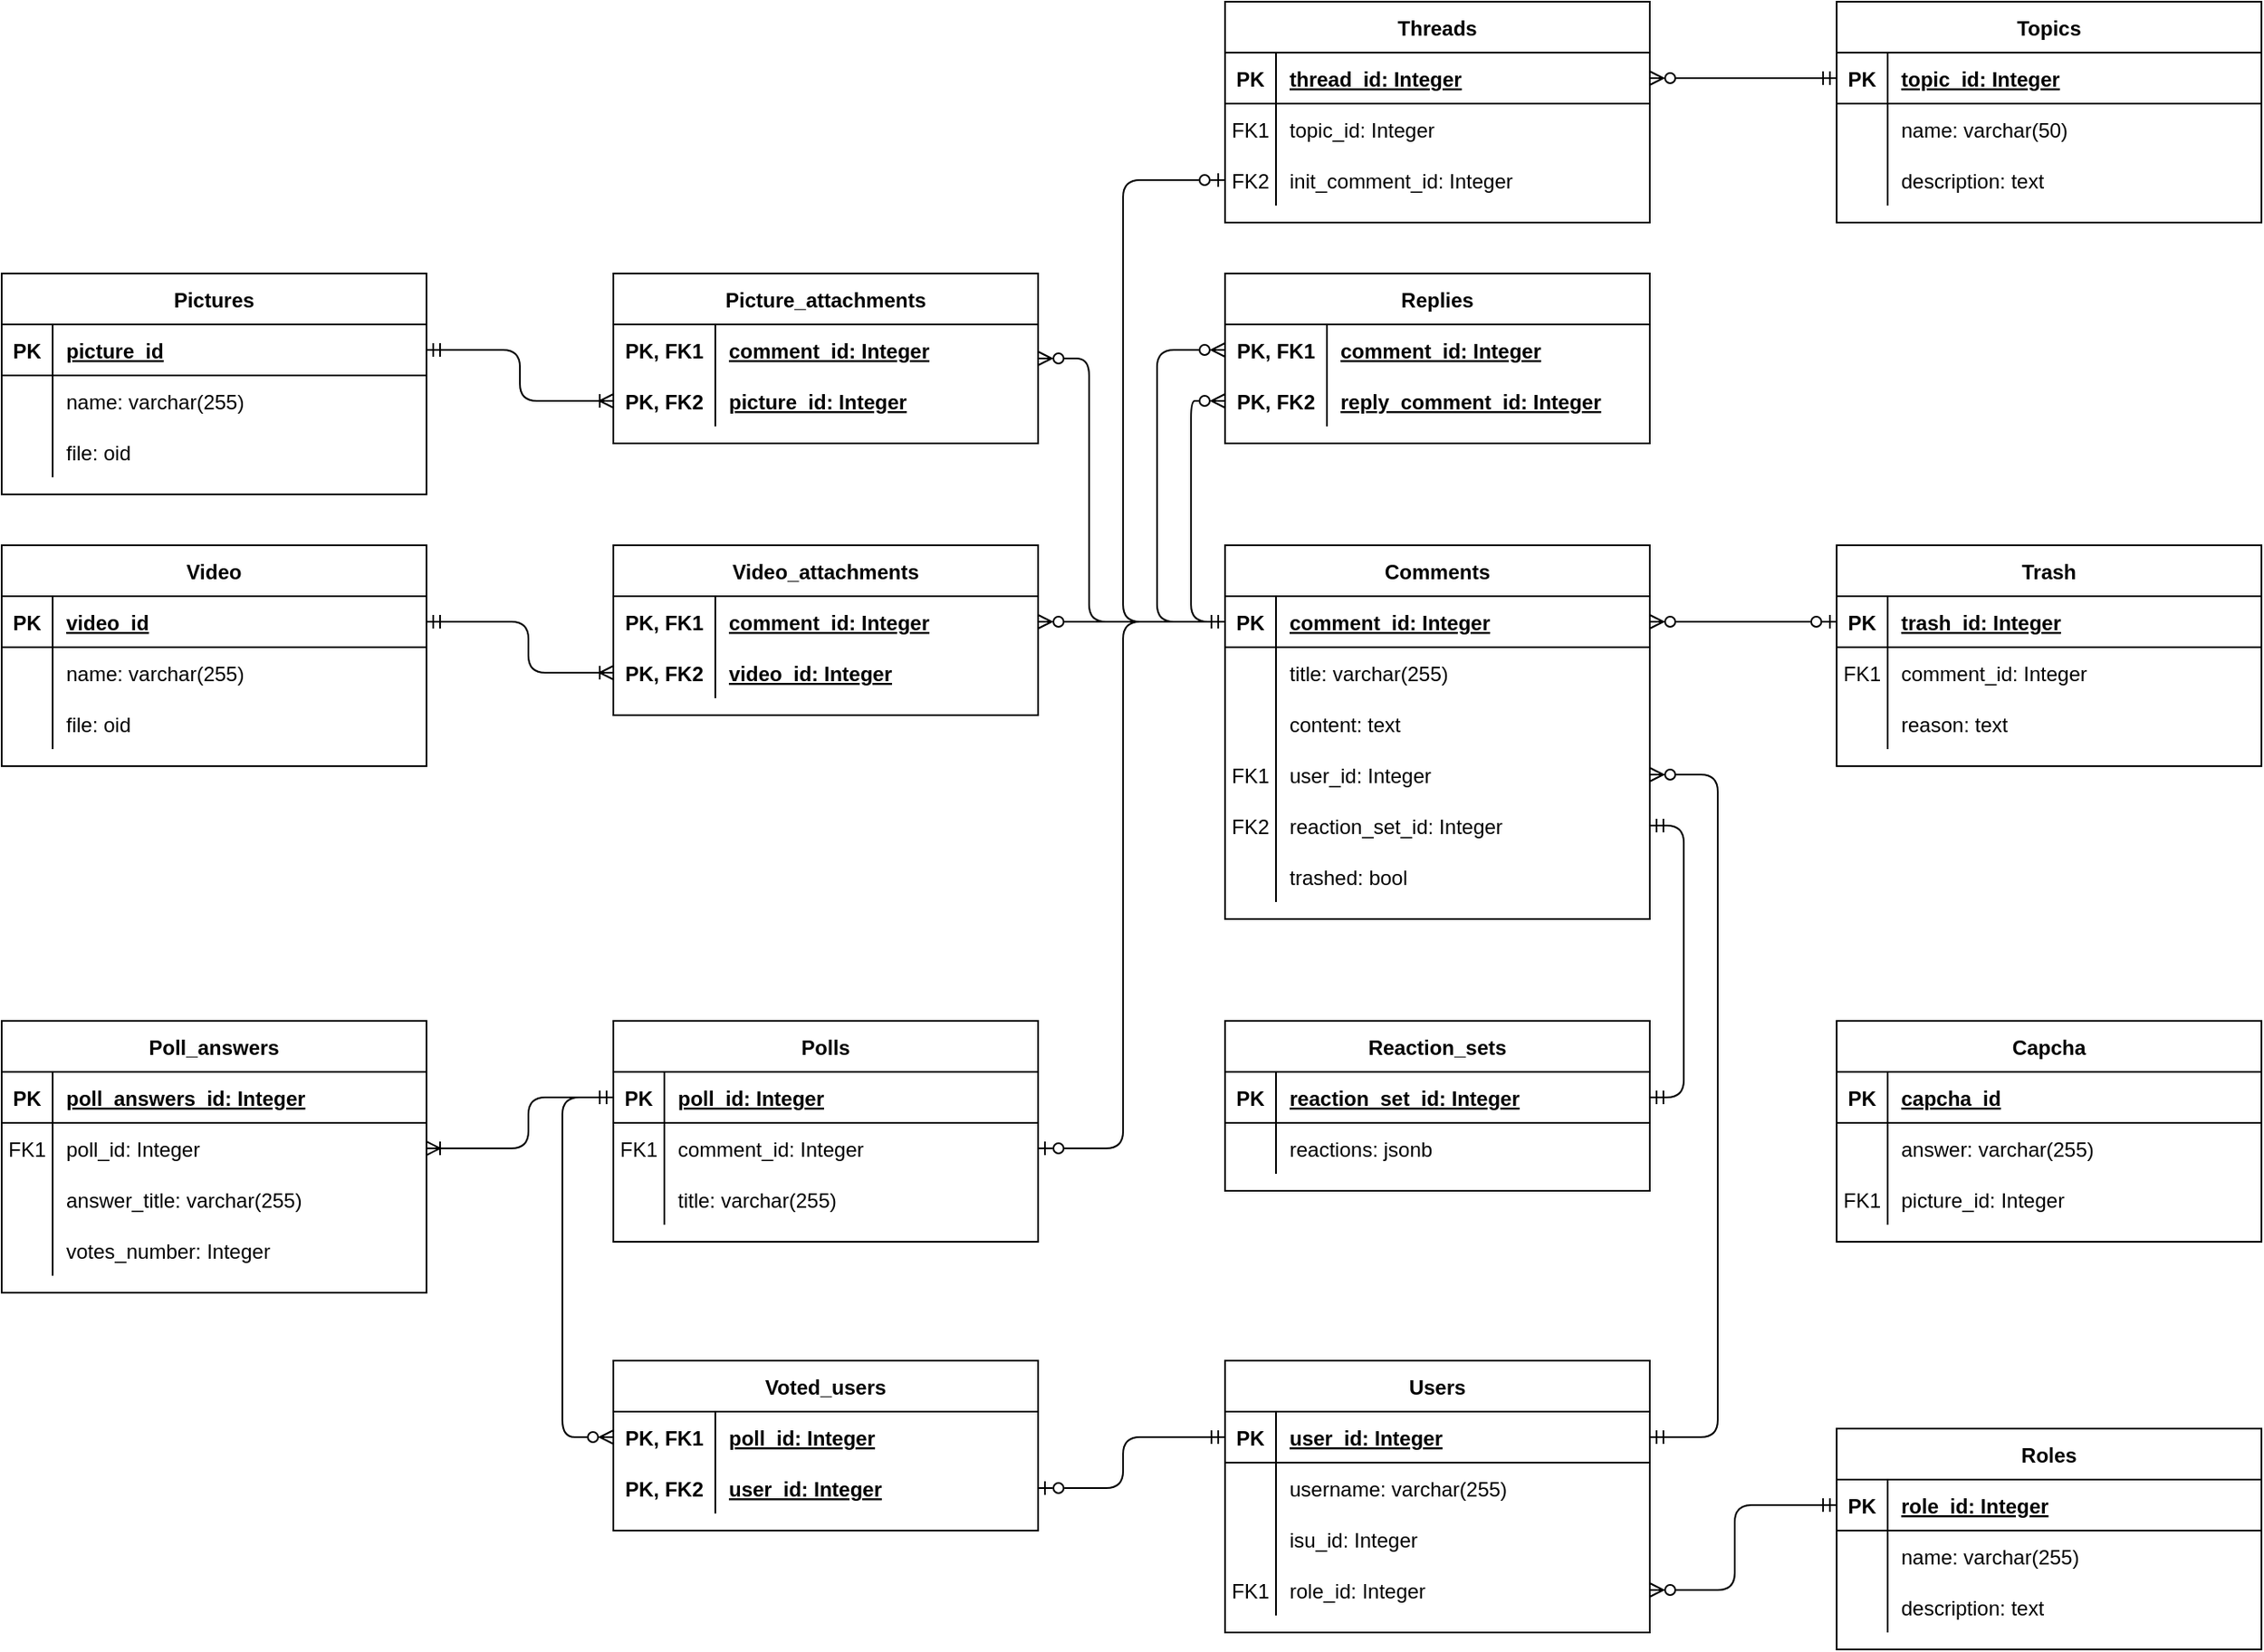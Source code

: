 <mxfile version="22.1.2" type="device">
  <diagram id="R2lEEEUBdFMjLlhIrx00" name="Page-1">
    <mxGraphModel dx="2083" dy="-371" grid="1" gridSize="10" guides="1" tooltips="1" connect="1" arrows="1" fold="1" page="1" pageScale="1" pageWidth="850" pageHeight="1100" math="0" shadow="0" extFonts="Permanent Marker^https://fonts.googleapis.com/css?family=Permanent+Marker">
      <root>
        <mxCell id="0" />
        <mxCell id="1" parent="0" />
        <mxCell id="C-vyLk0tnHw3VtMMgP7b-2" value="Topics" style="shape=table;startSize=30;container=1;collapsible=1;childLayout=tableLayout;fixedRows=1;rowLines=0;fontStyle=1;align=center;resizeLast=1;" parent="1" vertex="1">
          <mxGeometry x="520" y="1160" width="250" height="130" as="geometry" />
        </mxCell>
        <mxCell id="C-vyLk0tnHw3VtMMgP7b-3" value="" style="shape=partialRectangle;collapsible=0;dropTarget=0;pointerEvents=0;fillColor=none;points=[[0,0.5],[1,0.5]];portConstraint=eastwest;top=0;left=0;right=0;bottom=1;" parent="C-vyLk0tnHw3VtMMgP7b-2" vertex="1">
          <mxGeometry y="30" width="250" height="30" as="geometry" />
        </mxCell>
        <mxCell id="C-vyLk0tnHw3VtMMgP7b-4" value="PK" style="shape=partialRectangle;overflow=hidden;connectable=0;fillColor=none;top=0;left=0;bottom=0;right=0;fontStyle=1;" parent="C-vyLk0tnHw3VtMMgP7b-3" vertex="1">
          <mxGeometry width="30" height="30" as="geometry">
            <mxRectangle width="30" height="30" as="alternateBounds" />
          </mxGeometry>
        </mxCell>
        <mxCell id="C-vyLk0tnHw3VtMMgP7b-5" value="topic_id: Integer" style="shape=partialRectangle;overflow=hidden;connectable=0;fillColor=none;top=0;left=0;bottom=0;right=0;align=left;spacingLeft=6;fontStyle=5;" parent="C-vyLk0tnHw3VtMMgP7b-3" vertex="1">
          <mxGeometry x="30" width="220" height="30" as="geometry">
            <mxRectangle width="220" height="30" as="alternateBounds" />
          </mxGeometry>
        </mxCell>
        <mxCell id="C-vyLk0tnHw3VtMMgP7b-6" value="" style="shape=partialRectangle;collapsible=0;dropTarget=0;pointerEvents=0;fillColor=none;points=[[0,0.5],[1,0.5]];portConstraint=eastwest;top=0;left=0;right=0;bottom=0;" parent="C-vyLk0tnHw3VtMMgP7b-2" vertex="1">
          <mxGeometry y="60" width="250" height="30" as="geometry" />
        </mxCell>
        <mxCell id="C-vyLk0tnHw3VtMMgP7b-7" value="" style="shape=partialRectangle;overflow=hidden;connectable=0;fillColor=none;top=0;left=0;bottom=0;right=0;" parent="C-vyLk0tnHw3VtMMgP7b-6" vertex="1">
          <mxGeometry width="30" height="30" as="geometry">
            <mxRectangle width="30" height="30" as="alternateBounds" />
          </mxGeometry>
        </mxCell>
        <mxCell id="C-vyLk0tnHw3VtMMgP7b-8" value="name: varchar(50)" style="shape=partialRectangle;overflow=hidden;connectable=0;fillColor=none;top=0;left=0;bottom=0;right=0;align=left;spacingLeft=6;" parent="C-vyLk0tnHw3VtMMgP7b-6" vertex="1">
          <mxGeometry x="30" width="220" height="30" as="geometry">
            <mxRectangle width="220" height="30" as="alternateBounds" />
          </mxGeometry>
        </mxCell>
        <mxCell id="C-vyLk0tnHw3VtMMgP7b-9" value="" style="shape=partialRectangle;collapsible=0;dropTarget=0;pointerEvents=0;fillColor=none;points=[[0,0.5],[1,0.5]];portConstraint=eastwest;top=0;left=0;right=0;bottom=0;" parent="C-vyLk0tnHw3VtMMgP7b-2" vertex="1">
          <mxGeometry y="90" width="250" height="30" as="geometry" />
        </mxCell>
        <mxCell id="C-vyLk0tnHw3VtMMgP7b-10" value="" style="shape=partialRectangle;overflow=hidden;connectable=0;fillColor=none;top=0;left=0;bottom=0;right=0;" parent="C-vyLk0tnHw3VtMMgP7b-9" vertex="1">
          <mxGeometry width="30" height="30" as="geometry">
            <mxRectangle width="30" height="30" as="alternateBounds" />
          </mxGeometry>
        </mxCell>
        <mxCell id="C-vyLk0tnHw3VtMMgP7b-11" value="description: text" style="shape=partialRectangle;overflow=hidden;connectable=0;fillColor=none;top=0;left=0;bottom=0;right=0;align=left;spacingLeft=6;" parent="C-vyLk0tnHw3VtMMgP7b-9" vertex="1">
          <mxGeometry x="30" width="220" height="30" as="geometry">
            <mxRectangle width="220" height="30" as="alternateBounds" />
          </mxGeometry>
        </mxCell>
        <mxCell id="C-vyLk0tnHw3VtMMgP7b-13" value="Threads" style="shape=table;startSize=30;container=1;collapsible=1;childLayout=tableLayout;fixedRows=1;rowLines=0;fontStyle=1;align=center;resizeLast=1;" parent="1" vertex="1">
          <mxGeometry x="160" y="1160" width="250" height="130" as="geometry" />
        </mxCell>
        <mxCell id="C-vyLk0tnHw3VtMMgP7b-14" value="" style="shape=partialRectangle;collapsible=0;dropTarget=0;pointerEvents=0;fillColor=none;points=[[0,0.5],[1,0.5]];portConstraint=eastwest;top=0;left=0;right=0;bottom=1;" parent="C-vyLk0tnHw3VtMMgP7b-13" vertex="1">
          <mxGeometry y="30" width="250" height="30" as="geometry" />
        </mxCell>
        <mxCell id="C-vyLk0tnHw3VtMMgP7b-15" value="PK" style="shape=partialRectangle;overflow=hidden;connectable=0;fillColor=none;top=0;left=0;bottom=0;right=0;fontStyle=1;" parent="C-vyLk0tnHw3VtMMgP7b-14" vertex="1">
          <mxGeometry width="30" height="30" as="geometry">
            <mxRectangle width="30" height="30" as="alternateBounds" />
          </mxGeometry>
        </mxCell>
        <mxCell id="C-vyLk0tnHw3VtMMgP7b-16" value="thread_id: Integer" style="shape=partialRectangle;overflow=hidden;connectable=0;fillColor=none;top=0;left=0;bottom=0;right=0;align=left;spacingLeft=6;fontStyle=5;" parent="C-vyLk0tnHw3VtMMgP7b-14" vertex="1">
          <mxGeometry x="30" width="220" height="30" as="geometry">
            <mxRectangle width="220" height="30" as="alternateBounds" />
          </mxGeometry>
        </mxCell>
        <mxCell id="C-vyLk0tnHw3VtMMgP7b-20" value="" style="shape=partialRectangle;collapsible=0;dropTarget=0;pointerEvents=0;fillColor=none;points=[[0,0.5],[1,0.5]];portConstraint=eastwest;top=0;left=0;right=0;bottom=0;" parent="C-vyLk0tnHw3VtMMgP7b-13" vertex="1">
          <mxGeometry y="60" width="250" height="30" as="geometry" />
        </mxCell>
        <mxCell id="C-vyLk0tnHw3VtMMgP7b-21" value="FK1" style="shape=partialRectangle;overflow=hidden;connectable=0;fillColor=none;top=0;left=0;bottom=0;right=0;" parent="C-vyLk0tnHw3VtMMgP7b-20" vertex="1">
          <mxGeometry width="30" height="30" as="geometry">
            <mxRectangle width="30" height="30" as="alternateBounds" />
          </mxGeometry>
        </mxCell>
        <mxCell id="C-vyLk0tnHw3VtMMgP7b-22" value="topic_id: Integer" style="shape=partialRectangle;overflow=hidden;connectable=0;fillColor=none;top=0;left=0;bottom=0;right=0;align=left;spacingLeft=6;" parent="C-vyLk0tnHw3VtMMgP7b-20" vertex="1">
          <mxGeometry x="30" width="220" height="30" as="geometry">
            <mxRectangle width="220" height="30" as="alternateBounds" />
          </mxGeometry>
        </mxCell>
        <mxCell id="IDgCZaMB6P-S2yP98s0c-34" style="shape=partialRectangle;collapsible=0;dropTarget=0;pointerEvents=0;fillColor=none;points=[[0,0.5],[1,0.5]];portConstraint=eastwest;top=0;left=0;right=0;bottom=0;" parent="C-vyLk0tnHw3VtMMgP7b-13" vertex="1">
          <mxGeometry y="90" width="250" height="30" as="geometry" />
        </mxCell>
        <mxCell id="IDgCZaMB6P-S2yP98s0c-35" value="FK2" style="shape=partialRectangle;overflow=hidden;connectable=0;fillColor=none;top=0;left=0;bottom=0;right=0;" parent="IDgCZaMB6P-S2yP98s0c-34" vertex="1">
          <mxGeometry width="30" height="30" as="geometry">
            <mxRectangle width="30" height="30" as="alternateBounds" />
          </mxGeometry>
        </mxCell>
        <mxCell id="IDgCZaMB6P-S2yP98s0c-36" value="init_comment_id: Integer" style="shape=partialRectangle;overflow=hidden;connectable=0;fillColor=none;top=0;left=0;bottom=0;right=0;align=left;spacingLeft=6;" parent="IDgCZaMB6P-S2yP98s0c-34" vertex="1">
          <mxGeometry x="30" width="220" height="30" as="geometry">
            <mxRectangle width="220" height="30" as="alternateBounds" />
          </mxGeometry>
        </mxCell>
        <mxCell id="IDgCZaMB6P-S2yP98s0c-1" value="Trash" style="shape=table;startSize=30;container=1;collapsible=1;childLayout=tableLayout;fixedRows=1;rowLines=0;fontStyle=1;align=center;resizeLast=1;" parent="1" vertex="1">
          <mxGeometry x="520" y="1480" width="250" height="130" as="geometry" />
        </mxCell>
        <mxCell id="IDgCZaMB6P-S2yP98s0c-2" value="" style="shape=partialRectangle;collapsible=0;dropTarget=0;pointerEvents=0;fillColor=none;points=[[0,0.5],[1,0.5]];portConstraint=eastwest;top=0;left=0;right=0;bottom=1;" parent="IDgCZaMB6P-S2yP98s0c-1" vertex="1">
          <mxGeometry y="30" width="250" height="30" as="geometry" />
        </mxCell>
        <mxCell id="IDgCZaMB6P-S2yP98s0c-3" value="PK" style="shape=partialRectangle;overflow=hidden;connectable=0;fillColor=none;top=0;left=0;bottom=0;right=0;fontStyle=1;" parent="IDgCZaMB6P-S2yP98s0c-2" vertex="1">
          <mxGeometry width="30" height="30" as="geometry">
            <mxRectangle width="30" height="30" as="alternateBounds" />
          </mxGeometry>
        </mxCell>
        <mxCell id="IDgCZaMB6P-S2yP98s0c-4" value="trash_id: Integer" style="shape=partialRectangle;overflow=hidden;connectable=0;fillColor=none;top=0;left=0;bottom=0;right=0;align=left;spacingLeft=6;fontStyle=5;" parent="IDgCZaMB6P-S2yP98s0c-2" vertex="1">
          <mxGeometry x="30" width="220" height="30" as="geometry">
            <mxRectangle width="220" height="30" as="alternateBounds" />
          </mxGeometry>
        </mxCell>
        <mxCell id="IDgCZaMB6P-S2yP98s0c-5" value="" style="shape=partialRectangle;collapsible=0;dropTarget=0;pointerEvents=0;fillColor=none;points=[[0,0.5],[1,0.5]];portConstraint=eastwest;top=0;left=0;right=0;bottom=0;" parent="IDgCZaMB6P-S2yP98s0c-1" vertex="1">
          <mxGeometry y="60" width="250" height="30" as="geometry" />
        </mxCell>
        <mxCell id="IDgCZaMB6P-S2yP98s0c-6" value="FK1" style="shape=partialRectangle;overflow=hidden;connectable=0;fillColor=none;top=0;left=0;bottom=0;right=0;" parent="IDgCZaMB6P-S2yP98s0c-5" vertex="1">
          <mxGeometry width="30" height="30" as="geometry">
            <mxRectangle width="30" height="30" as="alternateBounds" />
          </mxGeometry>
        </mxCell>
        <mxCell id="IDgCZaMB6P-S2yP98s0c-7" value="comment_id: Integer" style="shape=partialRectangle;overflow=hidden;connectable=0;fillColor=none;top=0;left=0;bottom=0;right=0;align=left;spacingLeft=6;" parent="IDgCZaMB6P-S2yP98s0c-5" vertex="1">
          <mxGeometry x="30" width="220" height="30" as="geometry">
            <mxRectangle width="220" height="30" as="alternateBounds" />
          </mxGeometry>
        </mxCell>
        <mxCell id="IDgCZaMB6P-S2yP98s0c-8" value="" style="shape=partialRectangle;collapsible=0;dropTarget=0;pointerEvents=0;fillColor=none;points=[[0,0.5],[1,0.5]];portConstraint=eastwest;top=0;left=0;right=0;bottom=0;" parent="IDgCZaMB6P-S2yP98s0c-1" vertex="1">
          <mxGeometry y="90" width="250" height="30" as="geometry" />
        </mxCell>
        <mxCell id="IDgCZaMB6P-S2yP98s0c-9" value="" style="shape=partialRectangle;overflow=hidden;connectable=0;fillColor=none;top=0;left=0;bottom=0;right=0;" parent="IDgCZaMB6P-S2yP98s0c-8" vertex="1">
          <mxGeometry width="30" height="30" as="geometry">
            <mxRectangle width="30" height="30" as="alternateBounds" />
          </mxGeometry>
        </mxCell>
        <mxCell id="IDgCZaMB6P-S2yP98s0c-10" value="reason: text" style="shape=partialRectangle;overflow=hidden;connectable=0;fillColor=none;top=0;left=0;bottom=0;right=0;align=left;spacingLeft=6;" parent="IDgCZaMB6P-S2yP98s0c-8" vertex="1">
          <mxGeometry x="30" width="220" height="30" as="geometry">
            <mxRectangle width="220" height="30" as="alternateBounds" />
          </mxGeometry>
        </mxCell>
        <mxCell id="IDgCZaMB6P-S2yP98s0c-11" value="Polls" style="shape=table;startSize=30;container=1;collapsible=1;childLayout=tableLayout;fixedRows=1;rowLines=0;fontStyle=1;align=center;resizeLast=1;" parent="1" vertex="1">
          <mxGeometry x="-200" y="1760" width="250" height="130" as="geometry" />
        </mxCell>
        <mxCell id="IDgCZaMB6P-S2yP98s0c-12" value="" style="shape=partialRectangle;collapsible=0;dropTarget=0;pointerEvents=0;fillColor=none;points=[[0,0.5],[1,0.5]];portConstraint=eastwest;top=0;left=0;right=0;bottom=1;" parent="IDgCZaMB6P-S2yP98s0c-11" vertex="1">
          <mxGeometry y="30" width="250" height="30" as="geometry" />
        </mxCell>
        <mxCell id="IDgCZaMB6P-S2yP98s0c-13" value="PK" style="shape=partialRectangle;overflow=hidden;connectable=0;fillColor=none;top=0;left=0;bottom=0;right=0;fontStyle=1;" parent="IDgCZaMB6P-S2yP98s0c-12" vertex="1">
          <mxGeometry width="30" height="30" as="geometry">
            <mxRectangle width="30" height="30" as="alternateBounds" />
          </mxGeometry>
        </mxCell>
        <mxCell id="IDgCZaMB6P-S2yP98s0c-14" value="poll_id: Integer" style="shape=partialRectangle;overflow=hidden;connectable=0;fillColor=none;top=0;left=0;bottom=0;right=0;align=left;spacingLeft=6;fontStyle=5;" parent="IDgCZaMB6P-S2yP98s0c-12" vertex="1">
          <mxGeometry x="30" width="220" height="30" as="geometry">
            <mxRectangle width="220" height="30" as="alternateBounds" />
          </mxGeometry>
        </mxCell>
        <mxCell id="fZhrwR2yOP88aYazCVow-85" style="shape=partialRectangle;collapsible=0;dropTarget=0;pointerEvents=0;fillColor=none;points=[[0,0.5],[1,0.5]];portConstraint=eastwest;top=0;left=0;right=0;bottom=0;" vertex="1" parent="IDgCZaMB6P-S2yP98s0c-11">
          <mxGeometry y="60" width="250" height="30" as="geometry" />
        </mxCell>
        <mxCell id="fZhrwR2yOP88aYazCVow-86" value="FK1" style="shape=partialRectangle;overflow=hidden;connectable=0;fillColor=none;top=0;left=0;bottom=0;right=0;" vertex="1" parent="fZhrwR2yOP88aYazCVow-85">
          <mxGeometry width="30" height="30" as="geometry">
            <mxRectangle width="30" height="30" as="alternateBounds" />
          </mxGeometry>
        </mxCell>
        <mxCell id="fZhrwR2yOP88aYazCVow-87" value="comment_id: Integer" style="shape=partialRectangle;overflow=hidden;connectable=0;fillColor=none;top=0;left=0;bottom=0;right=0;align=left;spacingLeft=6;" vertex="1" parent="fZhrwR2yOP88aYazCVow-85">
          <mxGeometry x="30" width="220" height="30" as="geometry">
            <mxRectangle width="220" height="30" as="alternateBounds" />
          </mxGeometry>
        </mxCell>
        <mxCell id="IDgCZaMB6P-S2yP98s0c-15" value="" style="shape=partialRectangle;collapsible=0;dropTarget=0;pointerEvents=0;fillColor=none;points=[[0,0.5],[1,0.5]];portConstraint=eastwest;top=0;left=0;right=0;bottom=0;" parent="IDgCZaMB6P-S2yP98s0c-11" vertex="1">
          <mxGeometry y="90" width="250" height="30" as="geometry" />
        </mxCell>
        <mxCell id="IDgCZaMB6P-S2yP98s0c-16" value="" style="shape=partialRectangle;overflow=hidden;connectable=0;fillColor=none;top=0;left=0;bottom=0;right=0;" parent="IDgCZaMB6P-S2yP98s0c-15" vertex="1">
          <mxGeometry width="30" height="30" as="geometry">
            <mxRectangle width="30" height="30" as="alternateBounds" />
          </mxGeometry>
        </mxCell>
        <mxCell id="IDgCZaMB6P-S2yP98s0c-17" value="title: varchar(255)" style="shape=partialRectangle;overflow=hidden;connectable=0;fillColor=none;top=0;left=0;bottom=0;right=0;align=left;spacingLeft=6;" parent="IDgCZaMB6P-S2yP98s0c-15" vertex="1">
          <mxGeometry x="30" width="220" height="30" as="geometry">
            <mxRectangle width="220" height="30" as="alternateBounds" />
          </mxGeometry>
        </mxCell>
        <mxCell id="IDgCZaMB6P-S2yP98s0c-21" value="Poll_answers" style="shape=table;startSize=30;container=1;collapsible=1;childLayout=tableLayout;fixedRows=1;rowLines=0;fontStyle=1;align=center;resizeLast=1;" parent="1" vertex="1">
          <mxGeometry x="-560" y="1760" width="250" height="160" as="geometry" />
        </mxCell>
        <mxCell id="IDgCZaMB6P-S2yP98s0c-22" value="" style="shape=partialRectangle;collapsible=0;dropTarget=0;pointerEvents=0;fillColor=none;points=[[0,0.5],[1,0.5]];portConstraint=eastwest;top=0;left=0;right=0;bottom=1;" parent="IDgCZaMB6P-S2yP98s0c-21" vertex="1">
          <mxGeometry y="30" width="250" height="30" as="geometry" />
        </mxCell>
        <mxCell id="IDgCZaMB6P-S2yP98s0c-23" value="PK" style="shape=partialRectangle;overflow=hidden;connectable=0;fillColor=none;top=0;left=0;bottom=0;right=0;fontStyle=1;" parent="IDgCZaMB6P-S2yP98s0c-22" vertex="1">
          <mxGeometry width="30" height="30" as="geometry">
            <mxRectangle width="30" height="30" as="alternateBounds" />
          </mxGeometry>
        </mxCell>
        <mxCell id="IDgCZaMB6P-S2yP98s0c-24" value="poll_answers_id: Integer" style="shape=partialRectangle;overflow=hidden;connectable=0;fillColor=none;top=0;left=0;bottom=0;right=0;align=left;spacingLeft=6;fontStyle=5;" parent="IDgCZaMB6P-S2yP98s0c-22" vertex="1">
          <mxGeometry x="30" width="220" height="30" as="geometry">
            <mxRectangle width="220" height="30" as="alternateBounds" />
          </mxGeometry>
        </mxCell>
        <mxCell id="IDgCZaMB6P-S2yP98s0c-25" value="" style="shape=partialRectangle;collapsible=0;dropTarget=0;pointerEvents=0;fillColor=none;points=[[0,0.5],[1,0.5]];portConstraint=eastwest;top=0;left=0;right=0;bottom=0;" parent="IDgCZaMB6P-S2yP98s0c-21" vertex="1">
          <mxGeometry y="60" width="250" height="30" as="geometry" />
        </mxCell>
        <mxCell id="IDgCZaMB6P-S2yP98s0c-26" value="FK1" style="shape=partialRectangle;overflow=hidden;connectable=0;fillColor=none;top=0;left=0;bottom=0;right=0;" parent="IDgCZaMB6P-S2yP98s0c-25" vertex="1">
          <mxGeometry width="30" height="30" as="geometry">
            <mxRectangle width="30" height="30" as="alternateBounds" />
          </mxGeometry>
        </mxCell>
        <mxCell id="IDgCZaMB6P-S2yP98s0c-27" value="poll_id: Integer" style="shape=partialRectangle;overflow=hidden;connectable=0;fillColor=none;top=0;left=0;bottom=0;right=0;align=left;spacingLeft=6;" parent="IDgCZaMB6P-S2yP98s0c-25" vertex="1">
          <mxGeometry x="30" width="220" height="30" as="geometry">
            <mxRectangle width="220" height="30" as="alternateBounds" />
          </mxGeometry>
        </mxCell>
        <mxCell id="IDgCZaMB6P-S2yP98s0c-28" value="" style="shape=partialRectangle;collapsible=0;dropTarget=0;pointerEvents=0;fillColor=none;points=[[0,0.5],[1,0.5]];portConstraint=eastwest;top=0;left=0;right=0;bottom=0;" parent="IDgCZaMB6P-S2yP98s0c-21" vertex="1">
          <mxGeometry y="90" width="250" height="30" as="geometry" />
        </mxCell>
        <mxCell id="IDgCZaMB6P-S2yP98s0c-29" value="" style="shape=partialRectangle;overflow=hidden;connectable=0;fillColor=none;top=0;left=0;bottom=0;right=0;" parent="IDgCZaMB6P-S2yP98s0c-28" vertex="1">
          <mxGeometry width="30" height="30" as="geometry">
            <mxRectangle width="30" height="30" as="alternateBounds" />
          </mxGeometry>
        </mxCell>
        <mxCell id="IDgCZaMB6P-S2yP98s0c-30" value="answer_title: varchar(255)" style="shape=partialRectangle;overflow=hidden;connectable=0;fillColor=none;top=0;left=0;bottom=0;right=0;align=left;spacingLeft=6;" parent="IDgCZaMB6P-S2yP98s0c-28" vertex="1">
          <mxGeometry x="30" width="220" height="30" as="geometry">
            <mxRectangle width="220" height="30" as="alternateBounds" />
          </mxGeometry>
        </mxCell>
        <mxCell id="IDgCZaMB6P-S2yP98s0c-31" style="shape=partialRectangle;collapsible=0;dropTarget=0;pointerEvents=0;fillColor=none;points=[[0,0.5],[1,0.5]];portConstraint=eastwest;top=0;left=0;right=0;bottom=0;" parent="IDgCZaMB6P-S2yP98s0c-21" vertex="1">
          <mxGeometry y="120" width="250" height="30" as="geometry" />
        </mxCell>
        <mxCell id="IDgCZaMB6P-S2yP98s0c-32" style="shape=partialRectangle;overflow=hidden;connectable=0;fillColor=none;top=0;left=0;bottom=0;right=0;" parent="IDgCZaMB6P-S2yP98s0c-31" vertex="1">
          <mxGeometry width="30" height="30" as="geometry">
            <mxRectangle width="30" height="30" as="alternateBounds" />
          </mxGeometry>
        </mxCell>
        <mxCell id="IDgCZaMB6P-S2yP98s0c-33" value="votes_number: Integer" style="shape=partialRectangle;overflow=hidden;connectable=0;fillColor=none;top=0;left=0;bottom=0;right=0;align=left;spacingLeft=6;" parent="IDgCZaMB6P-S2yP98s0c-31" vertex="1">
          <mxGeometry x="30" width="220" height="30" as="geometry">
            <mxRectangle width="220" height="30" as="alternateBounds" />
          </mxGeometry>
        </mxCell>
        <mxCell id="IDgCZaMB6P-S2yP98s0c-37" value="Voted_users" style="shape=table;startSize=30;container=1;collapsible=1;childLayout=tableLayout;fixedRows=1;rowLines=0;fontStyle=1;align=center;resizeLast=1;" parent="1" vertex="1">
          <mxGeometry x="-200" y="1960" width="250" height="100" as="geometry" />
        </mxCell>
        <mxCell id="IDgCZaMB6P-S2yP98s0c-41" value="" style="shape=partialRectangle;collapsible=0;dropTarget=0;pointerEvents=0;fillColor=none;points=[[0,0.5],[1,0.5]];portConstraint=eastwest;top=0;left=0;right=0;bottom=0;fontStyle=5" parent="IDgCZaMB6P-S2yP98s0c-37" vertex="1">
          <mxGeometry y="30" width="250" height="30" as="geometry" />
        </mxCell>
        <mxCell id="IDgCZaMB6P-S2yP98s0c-42" value="PK, FK1" style="shape=partialRectangle;overflow=hidden;connectable=0;fillColor=none;top=0;left=0;bottom=0;right=0;fontStyle=1" parent="IDgCZaMB6P-S2yP98s0c-41" vertex="1">
          <mxGeometry width="60" height="30" as="geometry">
            <mxRectangle width="60" height="30" as="alternateBounds" />
          </mxGeometry>
        </mxCell>
        <mxCell id="IDgCZaMB6P-S2yP98s0c-43" value="poll_id: Integer" style="shape=partialRectangle;overflow=hidden;connectable=0;fillColor=none;top=0;left=0;bottom=0;right=0;align=left;spacingLeft=6;fontStyle=5" parent="IDgCZaMB6P-S2yP98s0c-41" vertex="1">
          <mxGeometry x="60" width="190" height="30" as="geometry">
            <mxRectangle width="190" height="30" as="alternateBounds" />
          </mxGeometry>
        </mxCell>
        <mxCell id="IDgCZaMB6P-S2yP98s0c-62" style="shape=partialRectangle;collapsible=0;dropTarget=0;pointerEvents=0;fillColor=none;points=[[0,0.5],[1,0.5]];portConstraint=eastwest;top=0;left=0;right=0;bottom=0;fontStyle=5" parent="IDgCZaMB6P-S2yP98s0c-37" vertex="1">
          <mxGeometry y="60" width="250" height="30" as="geometry" />
        </mxCell>
        <mxCell id="IDgCZaMB6P-S2yP98s0c-63" value="PK, FK2" style="shape=partialRectangle;overflow=hidden;connectable=0;fillColor=none;top=0;left=0;bottom=0;right=0;fontStyle=1" parent="IDgCZaMB6P-S2yP98s0c-62" vertex="1">
          <mxGeometry width="60" height="30" as="geometry">
            <mxRectangle width="60" height="30" as="alternateBounds" />
          </mxGeometry>
        </mxCell>
        <mxCell id="IDgCZaMB6P-S2yP98s0c-64" value="user_id: Integer" style="shape=partialRectangle;overflow=hidden;connectable=0;fillColor=none;top=0;left=0;bottom=0;right=0;align=left;spacingLeft=6;fontStyle=5" parent="IDgCZaMB6P-S2yP98s0c-62" vertex="1">
          <mxGeometry x="60" width="190" height="30" as="geometry">
            <mxRectangle width="190" height="30" as="alternateBounds" />
          </mxGeometry>
        </mxCell>
        <mxCell id="IDgCZaMB6P-S2yP98s0c-75" value="Reaction_sets" style="shape=table;startSize=30;container=1;collapsible=1;childLayout=tableLayout;fixedRows=1;rowLines=0;fontStyle=1;align=center;resizeLast=1;" parent="1" vertex="1">
          <mxGeometry x="160" y="1760" width="250" height="100" as="geometry" />
        </mxCell>
        <mxCell id="IDgCZaMB6P-S2yP98s0c-76" value="" style="shape=partialRectangle;collapsible=0;dropTarget=0;pointerEvents=0;fillColor=none;points=[[0,0.5],[1,0.5]];portConstraint=eastwest;top=0;left=0;right=0;bottom=1;" parent="IDgCZaMB6P-S2yP98s0c-75" vertex="1">
          <mxGeometry y="30" width="250" height="30" as="geometry" />
        </mxCell>
        <mxCell id="IDgCZaMB6P-S2yP98s0c-77" value="PK" style="shape=partialRectangle;overflow=hidden;connectable=0;fillColor=none;top=0;left=0;bottom=0;right=0;fontStyle=1;" parent="IDgCZaMB6P-S2yP98s0c-76" vertex="1">
          <mxGeometry width="30" height="30" as="geometry">
            <mxRectangle width="30" height="30" as="alternateBounds" />
          </mxGeometry>
        </mxCell>
        <mxCell id="IDgCZaMB6P-S2yP98s0c-78" value="reaction_set_id: Integer" style="shape=partialRectangle;overflow=hidden;connectable=0;fillColor=none;top=0;left=0;bottom=0;right=0;align=left;spacingLeft=6;fontStyle=5;" parent="IDgCZaMB6P-S2yP98s0c-76" vertex="1">
          <mxGeometry x="30" width="220" height="30" as="geometry">
            <mxRectangle width="220" height="30" as="alternateBounds" />
          </mxGeometry>
        </mxCell>
        <mxCell id="IDgCZaMB6P-S2yP98s0c-79" value="" style="shape=partialRectangle;collapsible=0;dropTarget=0;pointerEvents=0;fillColor=none;points=[[0,0.5],[1,0.5]];portConstraint=eastwest;top=0;left=0;right=0;bottom=0;" parent="IDgCZaMB6P-S2yP98s0c-75" vertex="1">
          <mxGeometry y="60" width="250" height="30" as="geometry" />
        </mxCell>
        <mxCell id="IDgCZaMB6P-S2yP98s0c-80" value="" style="shape=partialRectangle;overflow=hidden;connectable=0;fillColor=none;top=0;left=0;bottom=0;right=0;" parent="IDgCZaMB6P-S2yP98s0c-79" vertex="1">
          <mxGeometry width="30" height="30" as="geometry">
            <mxRectangle width="30" height="30" as="alternateBounds" />
          </mxGeometry>
        </mxCell>
        <mxCell id="IDgCZaMB6P-S2yP98s0c-81" value="reactions: jsonb" style="shape=partialRectangle;overflow=hidden;connectable=0;fillColor=none;top=0;left=0;bottom=0;right=0;align=left;spacingLeft=6;" parent="IDgCZaMB6P-S2yP98s0c-79" vertex="1">
          <mxGeometry x="30" width="220" height="30" as="geometry">
            <mxRectangle width="220" height="30" as="alternateBounds" />
          </mxGeometry>
        </mxCell>
        <mxCell id="IDgCZaMB6P-S2yP98s0c-82" value="Comments" style="shape=table;startSize=30;container=1;collapsible=1;childLayout=tableLayout;fixedRows=1;rowLines=0;fontStyle=1;align=center;resizeLast=1;" parent="1" vertex="1">
          <mxGeometry x="160" y="1480" width="250" height="220" as="geometry" />
        </mxCell>
        <mxCell id="IDgCZaMB6P-S2yP98s0c-83" value="" style="shape=partialRectangle;collapsible=0;dropTarget=0;pointerEvents=0;fillColor=none;points=[[0,0.5],[1,0.5]];portConstraint=eastwest;top=0;left=0;right=0;bottom=1;" parent="IDgCZaMB6P-S2yP98s0c-82" vertex="1">
          <mxGeometry y="30" width="250" height="30" as="geometry" />
        </mxCell>
        <mxCell id="IDgCZaMB6P-S2yP98s0c-84" value="PK" style="shape=partialRectangle;overflow=hidden;connectable=0;fillColor=none;top=0;left=0;bottom=0;right=0;fontStyle=1;" parent="IDgCZaMB6P-S2yP98s0c-83" vertex="1">
          <mxGeometry width="30" height="30" as="geometry">
            <mxRectangle width="30" height="30" as="alternateBounds" />
          </mxGeometry>
        </mxCell>
        <mxCell id="IDgCZaMB6P-S2yP98s0c-85" value="comment_id: Integer" style="shape=partialRectangle;overflow=hidden;connectable=0;fillColor=none;top=0;left=0;bottom=0;right=0;align=left;spacingLeft=6;fontStyle=5;" parent="IDgCZaMB6P-S2yP98s0c-83" vertex="1">
          <mxGeometry x="30" width="220" height="30" as="geometry">
            <mxRectangle width="220" height="30" as="alternateBounds" />
          </mxGeometry>
        </mxCell>
        <mxCell id="IDgCZaMB6P-S2yP98s0c-86" value="" style="shape=partialRectangle;collapsible=0;dropTarget=0;pointerEvents=0;fillColor=none;points=[[0,0.5],[1,0.5]];portConstraint=eastwest;top=0;left=0;right=0;bottom=0;" parent="IDgCZaMB6P-S2yP98s0c-82" vertex="1">
          <mxGeometry y="60" width="250" height="30" as="geometry" />
        </mxCell>
        <mxCell id="IDgCZaMB6P-S2yP98s0c-87" value="" style="shape=partialRectangle;overflow=hidden;connectable=0;fillColor=none;top=0;left=0;bottom=0;right=0;" parent="IDgCZaMB6P-S2yP98s0c-86" vertex="1">
          <mxGeometry width="30" height="30" as="geometry">
            <mxRectangle width="30" height="30" as="alternateBounds" />
          </mxGeometry>
        </mxCell>
        <mxCell id="IDgCZaMB6P-S2yP98s0c-88" value="title: varchar(255)" style="shape=partialRectangle;overflow=hidden;connectable=0;fillColor=none;top=0;left=0;bottom=0;right=0;align=left;spacingLeft=6;" parent="IDgCZaMB6P-S2yP98s0c-86" vertex="1">
          <mxGeometry x="30" width="220" height="30" as="geometry">
            <mxRectangle width="220" height="30" as="alternateBounds" />
          </mxGeometry>
        </mxCell>
        <mxCell id="fZhrwR2yOP88aYazCVow-36" style="shape=partialRectangle;collapsible=0;dropTarget=0;pointerEvents=0;fillColor=none;points=[[0,0.5],[1,0.5]];portConstraint=eastwest;top=0;left=0;right=0;bottom=0;" vertex="1" parent="IDgCZaMB6P-S2yP98s0c-82">
          <mxGeometry y="90" width="250" height="30" as="geometry" />
        </mxCell>
        <mxCell id="fZhrwR2yOP88aYazCVow-37" style="shape=partialRectangle;overflow=hidden;connectable=0;fillColor=none;top=0;left=0;bottom=0;right=0;" vertex="1" parent="fZhrwR2yOP88aYazCVow-36">
          <mxGeometry width="30" height="30" as="geometry">
            <mxRectangle width="30" height="30" as="alternateBounds" />
          </mxGeometry>
        </mxCell>
        <mxCell id="fZhrwR2yOP88aYazCVow-38" value="content: text" style="shape=partialRectangle;overflow=hidden;connectable=0;fillColor=none;top=0;left=0;bottom=0;right=0;align=left;spacingLeft=6;" vertex="1" parent="fZhrwR2yOP88aYazCVow-36">
          <mxGeometry x="30" width="220" height="30" as="geometry">
            <mxRectangle width="220" height="30" as="alternateBounds" />
          </mxGeometry>
        </mxCell>
        <mxCell id="IDgCZaMB6P-S2yP98s0c-89" value="" style="shape=partialRectangle;collapsible=0;dropTarget=0;pointerEvents=0;fillColor=none;points=[[0,0.5],[1,0.5]];portConstraint=eastwest;top=0;left=0;right=0;bottom=0;" parent="IDgCZaMB6P-S2yP98s0c-82" vertex="1">
          <mxGeometry y="120" width="250" height="30" as="geometry" />
        </mxCell>
        <mxCell id="IDgCZaMB6P-S2yP98s0c-90" value="FK1" style="shape=partialRectangle;overflow=hidden;connectable=0;fillColor=none;top=0;left=0;bottom=0;right=0;" parent="IDgCZaMB6P-S2yP98s0c-89" vertex="1">
          <mxGeometry width="30" height="30" as="geometry">
            <mxRectangle width="30" height="30" as="alternateBounds" />
          </mxGeometry>
        </mxCell>
        <mxCell id="IDgCZaMB6P-S2yP98s0c-91" value="user_id: Integer" style="shape=partialRectangle;overflow=hidden;connectable=0;fillColor=none;top=0;left=0;bottom=0;right=0;align=left;spacingLeft=6;" parent="IDgCZaMB6P-S2yP98s0c-89" vertex="1">
          <mxGeometry x="30" width="220" height="30" as="geometry">
            <mxRectangle width="220" height="30" as="alternateBounds" />
          </mxGeometry>
        </mxCell>
        <mxCell id="IDgCZaMB6P-S2yP98s0c-101" style="shape=partialRectangle;collapsible=0;dropTarget=0;pointerEvents=0;fillColor=none;points=[[0,0.5],[1,0.5]];portConstraint=eastwest;top=0;left=0;right=0;bottom=0;" parent="IDgCZaMB6P-S2yP98s0c-82" vertex="1">
          <mxGeometry y="150" width="250" height="30" as="geometry" />
        </mxCell>
        <mxCell id="IDgCZaMB6P-S2yP98s0c-102" value="FK2" style="shape=partialRectangle;overflow=hidden;connectable=0;fillColor=none;top=0;left=0;bottom=0;right=0;" parent="IDgCZaMB6P-S2yP98s0c-101" vertex="1">
          <mxGeometry width="30" height="30" as="geometry">
            <mxRectangle width="30" height="30" as="alternateBounds" />
          </mxGeometry>
        </mxCell>
        <mxCell id="IDgCZaMB6P-S2yP98s0c-103" value="reaction_set_id: Integer" style="shape=partialRectangle;overflow=hidden;connectable=0;fillColor=none;top=0;left=0;bottom=0;right=0;align=left;spacingLeft=6;" parent="IDgCZaMB6P-S2yP98s0c-101" vertex="1">
          <mxGeometry x="30" width="220" height="30" as="geometry">
            <mxRectangle width="220" height="30" as="alternateBounds" />
          </mxGeometry>
        </mxCell>
        <mxCell id="fZhrwR2yOP88aYazCVow-101" style="shape=partialRectangle;collapsible=0;dropTarget=0;pointerEvents=0;fillColor=none;points=[[0,0.5],[1,0.5]];portConstraint=eastwest;top=0;left=0;right=0;bottom=0;" vertex="1" parent="IDgCZaMB6P-S2yP98s0c-82">
          <mxGeometry y="180" width="250" height="30" as="geometry" />
        </mxCell>
        <mxCell id="fZhrwR2yOP88aYazCVow-102" style="shape=partialRectangle;overflow=hidden;connectable=0;fillColor=none;top=0;left=0;bottom=0;right=0;" vertex="1" parent="fZhrwR2yOP88aYazCVow-101">
          <mxGeometry width="30" height="30" as="geometry">
            <mxRectangle width="30" height="30" as="alternateBounds" />
          </mxGeometry>
        </mxCell>
        <mxCell id="fZhrwR2yOP88aYazCVow-103" value="trashed: bool" style="shape=partialRectangle;overflow=hidden;connectable=0;fillColor=none;top=0;left=0;bottom=0;right=0;align=left;spacingLeft=6;" vertex="1" parent="fZhrwR2yOP88aYazCVow-101">
          <mxGeometry x="30" width="220" height="30" as="geometry">
            <mxRectangle width="220" height="30" as="alternateBounds" />
          </mxGeometry>
        </mxCell>
        <mxCell id="IDgCZaMB6P-S2yP98s0c-114" value="Picture_attachments" style="shape=table;startSize=30;container=1;collapsible=1;childLayout=tableLayout;fixedRows=1;rowLines=0;fontStyle=1;align=center;resizeLast=1;" parent="1" vertex="1">
          <mxGeometry x="-200" y="1320" width="250" height="100" as="geometry" />
        </mxCell>
        <mxCell id="IDgCZaMB6P-S2yP98s0c-115" value="" style="shape=partialRectangle;collapsible=0;dropTarget=0;pointerEvents=0;fillColor=none;points=[[0,0.5],[1,0.5]];portConstraint=eastwest;top=0;left=0;right=0;bottom=0;fontStyle=5" parent="IDgCZaMB6P-S2yP98s0c-114" vertex="1">
          <mxGeometry y="30" width="250" height="30" as="geometry" />
        </mxCell>
        <mxCell id="IDgCZaMB6P-S2yP98s0c-116" value="PK, FK1" style="shape=partialRectangle;overflow=hidden;connectable=0;fillColor=none;top=0;left=0;bottom=0;right=0;fontStyle=1" parent="IDgCZaMB6P-S2yP98s0c-115" vertex="1">
          <mxGeometry width="60" height="30" as="geometry">
            <mxRectangle width="60" height="30" as="alternateBounds" />
          </mxGeometry>
        </mxCell>
        <mxCell id="IDgCZaMB6P-S2yP98s0c-117" value="comment_id: Integer" style="shape=partialRectangle;overflow=hidden;connectable=0;fillColor=none;top=0;left=0;bottom=0;right=0;align=left;spacingLeft=6;fontStyle=5" parent="IDgCZaMB6P-S2yP98s0c-115" vertex="1">
          <mxGeometry x="60" width="190" height="30" as="geometry">
            <mxRectangle width="190" height="30" as="alternateBounds" />
          </mxGeometry>
        </mxCell>
        <mxCell id="IDgCZaMB6P-S2yP98s0c-118" style="shape=partialRectangle;collapsible=0;dropTarget=0;pointerEvents=0;fillColor=none;points=[[0,0.5],[1,0.5]];portConstraint=eastwest;top=0;left=0;right=0;bottom=0;fontStyle=5" parent="IDgCZaMB6P-S2yP98s0c-114" vertex="1">
          <mxGeometry y="60" width="250" height="30" as="geometry" />
        </mxCell>
        <mxCell id="IDgCZaMB6P-S2yP98s0c-119" value="PK, FK2" style="shape=partialRectangle;overflow=hidden;connectable=0;fillColor=none;top=0;left=0;bottom=0;right=0;fontStyle=1" parent="IDgCZaMB6P-S2yP98s0c-118" vertex="1">
          <mxGeometry width="60" height="30" as="geometry">
            <mxRectangle width="60" height="30" as="alternateBounds" />
          </mxGeometry>
        </mxCell>
        <mxCell id="IDgCZaMB6P-S2yP98s0c-120" value="picture_id: Integer" style="shape=partialRectangle;overflow=hidden;connectable=0;fillColor=none;top=0;left=0;bottom=0;right=0;align=left;spacingLeft=6;fontStyle=5" parent="IDgCZaMB6P-S2yP98s0c-118" vertex="1">
          <mxGeometry x="60" width="190" height="30" as="geometry">
            <mxRectangle width="190" height="30" as="alternateBounds" />
          </mxGeometry>
        </mxCell>
        <mxCell id="fZhrwR2yOP88aYazCVow-3" value="Pictures" style="shape=table;startSize=30;container=1;collapsible=1;childLayout=tableLayout;fixedRows=1;rowLines=0;fontStyle=1;align=center;resizeLast=1;" vertex="1" parent="1">
          <mxGeometry x="-560" y="1320" width="250" height="130" as="geometry" />
        </mxCell>
        <mxCell id="fZhrwR2yOP88aYazCVow-4" value="" style="shape=partialRectangle;collapsible=0;dropTarget=0;pointerEvents=0;fillColor=none;points=[[0,0.5],[1,0.5]];portConstraint=eastwest;top=0;left=0;right=0;bottom=1;" vertex="1" parent="fZhrwR2yOP88aYazCVow-3">
          <mxGeometry y="30" width="250" height="30" as="geometry" />
        </mxCell>
        <mxCell id="fZhrwR2yOP88aYazCVow-5" value="PK" style="shape=partialRectangle;overflow=hidden;connectable=0;fillColor=none;top=0;left=0;bottom=0;right=0;fontStyle=1;" vertex="1" parent="fZhrwR2yOP88aYazCVow-4">
          <mxGeometry width="30" height="30" as="geometry">
            <mxRectangle width="30" height="30" as="alternateBounds" />
          </mxGeometry>
        </mxCell>
        <mxCell id="fZhrwR2yOP88aYazCVow-6" value="picture_id" style="shape=partialRectangle;overflow=hidden;connectable=0;fillColor=none;top=0;left=0;bottom=0;right=0;align=left;spacingLeft=6;fontStyle=5;" vertex="1" parent="fZhrwR2yOP88aYazCVow-4">
          <mxGeometry x="30" width="220" height="30" as="geometry">
            <mxRectangle width="220" height="30" as="alternateBounds" />
          </mxGeometry>
        </mxCell>
        <mxCell id="fZhrwR2yOP88aYazCVow-7" value="" style="shape=partialRectangle;collapsible=0;dropTarget=0;pointerEvents=0;fillColor=none;points=[[0,0.5],[1,0.5]];portConstraint=eastwest;top=0;left=0;right=0;bottom=0;" vertex="1" parent="fZhrwR2yOP88aYazCVow-3">
          <mxGeometry y="60" width="250" height="30" as="geometry" />
        </mxCell>
        <mxCell id="fZhrwR2yOP88aYazCVow-8" value="" style="shape=partialRectangle;overflow=hidden;connectable=0;fillColor=none;top=0;left=0;bottom=0;right=0;" vertex="1" parent="fZhrwR2yOP88aYazCVow-7">
          <mxGeometry width="30" height="30" as="geometry">
            <mxRectangle width="30" height="30" as="alternateBounds" />
          </mxGeometry>
        </mxCell>
        <mxCell id="fZhrwR2yOP88aYazCVow-9" value="name: varchar(255)" style="shape=partialRectangle;overflow=hidden;connectable=0;fillColor=none;top=0;left=0;bottom=0;right=0;align=left;spacingLeft=6;" vertex="1" parent="fZhrwR2yOP88aYazCVow-7">
          <mxGeometry x="30" width="220" height="30" as="geometry">
            <mxRectangle width="220" height="30" as="alternateBounds" />
          </mxGeometry>
        </mxCell>
        <mxCell id="fZhrwR2yOP88aYazCVow-13" style="shape=partialRectangle;collapsible=0;dropTarget=0;pointerEvents=0;fillColor=none;points=[[0,0.5],[1,0.5]];portConstraint=eastwest;top=0;left=0;right=0;bottom=0;" vertex="1" parent="fZhrwR2yOP88aYazCVow-3">
          <mxGeometry y="90" width="250" height="30" as="geometry" />
        </mxCell>
        <mxCell id="fZhrwR2yOP88aYazCVow-14" style="shape=partialRectangle;overflow=hidden;connectable=0;fillColor=none;top=0;left=0;bottom=0;right=0;" vertex="1" parent="fZhrwR2yOP88aYazCVow-13">
          <mxGeometry width="30" height="30" as="geometry">
            <mxRectangle width="30" height="30" as="alternateBounds" />
          </mxGeometry>
        </mxCell>
        <mxCell id="fZhrwR2yOP88aYazCVow-15" value="file: oid" style="shape=partialRectangle;overflow=hidden;connectable=0;fillColor=none;top=0;left=0;bottom=0;right=0;align=left;spacingLeft=6;" vertex="1" parent="fZhrwR2yOP88aYazCVow-13">
          <mxGeometry x="30" width="220" height="30" as="geometry">
            <mxRectangle width="220" height="30" as="alternateBounds" />
          </mxGeometry>
        </mxCell>
        <mxCell id="fZhrwR2yOP88aYazCVow-16" value="Capcha" style="shape=table;startSize=30;container=1;collapsible=1;childLayout=tableLayout;fixedRows=1;rowLines=0;fontStyle=1;align=center;resizeLast=1;" vertex="1" parent="1">
          <mxGeometry x="520" y="1760" width="250" height="130" as="geometry" />
        </mxCell>
        <mxCell id="fZhrwR2yOP88aYazCVow-17" value="" style="shape=partialRectangle;collapsible=0;dropTarget=0;pointerEvents=0;fillColor=none;points=[[0,0.5],[1,0.5]];portConstraint=eastwest;top=0;left=0;right=0;bottom=1;" vertex="1" parent="fZhrwR2yOP88aYazCVow-16">
          <mxGeometry y="30" width="250" height="30" as="geometry" />
        </mxCell>
        <mxCell id="fZhrwR2yOP88aYazCVow-18" value="PK" style="shape=partialRectangle;overflow=hidden;connectable=0;fillColor=none;top=0;left=0;bottom=0;right=0;fontStyle=1;" vertex="1" parent="fZhrwR2yOP88aYazCVow-17">
          <mxGeometry width="30" height="30" as="geometry">
            <mxRectangle width="30" height="30" as="alternateBounds" />
          </mxGeometry>
        </mxCell>
        <mxCell id="fZhrwR2yOP88aYazCVow-19" value="capcha_id" style="shape=partialRectangle;overflow=hidden;connectable=0;fillColor=none;top=0;left=0;bottom=0;right=0;align=left;spacingLeft=6;fontStyle=5;" vertex="1" parent="fZhrwR2yOP88aYazCVow-17">
          <mxGeometry x="30" width="220" height="30" as="geometry">
            <mxRectangle width="220" height="30" as="alternateBounds" />
          </mxGeometry>
        </mxCell>
        <mxCell id="fZhrwR2yOP88aYazCVow-20" value="" style="shape=partialRectangle;collapsible=0;dropTarget=0;pointerEvents=0;fillColor=none;points=[[0,0.5],[1,0.5]];portConstraint=eastwest;top=0;left=0;right=0;bottom=0;" vertex="1" parent="fZhrwR2yOP88aYazCVow-16">
          <mxGeometry y="60" width="250" height="30" as="geometry" />
        </mxCell>
        <mxCell id="fZhrwR2yOP88aYazCVow-21" value="" style="shape=partialRectangle;overflow=hidden;connectable=0;fillColor=none;top=0;left=0;bottom=0;right=0;" vertex="1" parent="fZhrwR2yOP88aYazCVow-20">
          <mxGeometry width="30" height="30" as="geometry">
            <mxRectangle width="30" height="30" as="alternateBounds" />
          </mxGeometry>
        </mxCell>
        <mxCell id="fZhrwR2yOP88aYazCVow-22" value="answer: varchar(255)" style="shape=partialRectangle;overflow=hidden;connectable=0;fillColor=none;top=0;left=0;bottom=0;right=0;align=left;spacingLeft=6;" vertex="1" parent="fZhrwR2yOP88aYazCVow-20">
          <mxGeometry x="30" width="220" height="30" as="geometry">
            <mxRectangle width="220" height="30" as="alternateBounds" />
          </mxGeometry>
        </mxCell>
        <mxCell id="fZhrwR2yOP88aYazCVow-23" style="shape=partialRectangle;collapsible=0;dropTarget=0;pointerEvents=0;fillColor=none;points=[[0,0.5],[1,0.5]];portConstraint=eastwest;top=0;left=0;right=0;bottom=0;" vertex="1" parent="fZhrwR2yOP88aYazCVow-16">
          <mxGeometry y="90" width="250" height="30" as="geometry" />
        </mxCell>
        <mxCell id="fZhrwR2yOP88aYazCVow-24" value="FK1" style="shape=partialRectangle;overflow=hidden;connectable=0;fillColor=none;top=0;left=0;bottom=0;right=0;" vertex="1" parent="fZhrwR2yOP88aYazCVow-23">
          <mxGeometry width="30" height="30" as="geometry">
            <mxRectangle width="30" height="30" as="alternateBounds" />
          </mxGeometry>
        </mxCell>
        <mxCell id="fZhrwR2yOP88aYazCVow-25" value="picture_id: Integer" style="shape=partialRectangle;overflow=hidden;connectable=0;fillColor=none;top=0;left=0;bottom=0;right=0;align=left;spacingLeft=6;" vertex="1" parent="fZhrwR2yOP88aYazCVow-23">
          <mxGeometry x="30" width="220" height="30" as="geometry">
            <mxRectangle width="220" height="30" as="alternateBounds" />
          </mxGeometry>
        </mxCell>
        <mxCell id="fZhrwR2yOP88aYazCVow-29" value="Replies" style="shape=table;startSize=30;container=1;collapsible=1;childLayout=tableLayout;fixedRows=1;rowLines=0;fontStyle=1;align=center;resizeLast=1;" vertex="1" parent="1">
          <mxGeometry x="160" y="1320" width="250" height="100" as="geometry" />
        </mxCell>
        <mxCell id="fZhrwR2yOP88aYazCVow-30" value="" style="shape=partialRectangle;collapsible=0;dropTarget=0;pointerEvents=0;fillColor=none;points=[[0,0.5],[1,0.5]];portConstraint=eastwest;top=0;left=0;right=0;bottom=0;fontStyle=5" vertex="1" parent="fZhrwR2yOP88aYazCVow-29">
          <mxGeometry y="30" width="250" height="30" as="geometry" />
        </mxCell>
        <mxCell id="fZhrwR2yOP88aYazCVow-31" value="PK, FK1" style="shape=partialRectangle;overflow=hidden;connectable=0;fillColor=none;top=0;left=0;bottom=0;right=0;fontStyle=1" vertex="1" parent="fZhrwR2yOP88aYazCVow-30">
          <mxGeometry width="60" height="30" as="geometry">
            <mxRectangle width="60" height="30" as="alternateBounds" />
          </mxGeometry>
        </mxCell>
        <mxCell id="fZhrwR2yOP88aYazCVow-32" value="comment_id: Integer" style="shape=partialRectangle;overflow=hidden;connectable=0;fillColor=none;top=0;left=0;bottom=0;right=0;align=left;spacingLeft=6;fontStyle=5" vertex="1" parent="fZhrwR2yOP88aYazCVow-30">
          <mxGeometry x="60" width="190" height="30" as="geometry">
            <mxRectangle width="190" height="30" as="alternateBounds" />
          </mxGeometry>
        </mxCell>
        <mxCell id="fZhrwR2yOP88aYazCVow-33" style="shape=partialRectangle;collapsible=0;dropTarget=0;pointerEvents=0;fillColor=none;points=[[0,0.5],[1,0.5]];portConstraint=eastwest;top=0;left=0;right=0;bottom=0;fontStyle=5" vertex="1" parent="fZhrwR2yOP88aYazCVow-29">
          <mxGeometry y="60" width="250" height="30" as="geometry" />
        </mxCell>
        <mxCell id="fZhrwR2yOP88aYazCVow-34" value="PK, FK2" style="shape=partialRectangle;overflow=hidden;connectable=0;fillColor=none;top=0;left=0;bottom=0;right=0;fontStyle=1" vertex="1" parent="fZhrwR2yOP88aYazCVow-33">
          <mxGeometry width="60" height="30" as="geometry">
            <mxRectangle width="60" height="30" as="alternateBounds" />
          </mxGeometry>
        </mxCell>
        <mxCell id="fZhrwR2yOP88aYazCVow-35" value="reply_comment_id: Integer" style="shape=partialRectangle;overflow=hidden;connectable=0;fillColor=none;top=0;left=0;bottom=0;right=0;align=left;spacingLeft=6;fontStyle=5" vertex="1" parent="fZhrwR2yOP88aYazCVow-33">
          <mxGeometry x="60" width="190" height="30" as="geometry">
            <mxRectangle width="190" height="30" as="alternateBounds" />
          </mxGeometry>
        </mxCell>
        <mxCell id="fZhrwR2yOP88aYazCVow-39" value="Video_attachments" style="shape=table;startSize=30;container=1;collapsible=1;childLayout=tableLayout;fixedRows=1;rowLines=0;fontStyle=1;align=center;resizeLast=1;" vertex="1" parent="1">
          <mxGeometry x="-200" y="1480" width="250" height="100" as="geometry" />
        </mxCell>
        <mxCell id="fZhrwR2yOP88aYazCVow-40" value="" style="shape=partialRectangle;collapsible=0;dropTarget=0;pointerEvents=0;fillColor=none;points=[[0,0.5],[1,0.5]];portConstraint=eastwest;top=0;left=0;right=0;bottom=0;fontStyle=5" vertex="1" parent="fZhrwR2yOP88aYazCVow-39">
          <mxGeometry y="30" width="250" height="30" as="geometry" />
        </mxCell>
        <mxCell id="fZhrwR2yOP88aYazCVow-41" value="PK, FK1" style="shape=partialRectangle;overflow=hidden;connectable=0;fillColor=none;top=0;left=0;bottom=0;right=0;fontStyle=1" vertex="1" parent="fZhrwR2yOP88aYazCVow-40">
          <mxGeometry width="60" height="30" as="geometry">
            <mxRectangle width="60" height="30" as="alternateBounds" />
          </mxGeometry>
        </mxCell>
        <mxCell id="fZhrwR2yOP88aYazCVow-42" value="comment_id: Integer" style="shape=partialRectangle;overflow=hidden;connectable=0;fillColor=none;top=0;left=0;bottom=0;right=0;align=left;spacingLeft=6;fontStyle=5" vertex="1" parent="fZhrwR2yOP88aYazCVow-40">
          <mxGeometry x="60" width="190" height="30" as="geometry">
            <mxRectangle width="190" height="30" as="alternateBounds" />
          </mxGeometry>
        </mxCell>
        <mxCell id="fZhrwR2yOP88aYazCVow-43" style="shape=partialRectangle;collapsible=0;dropTarget=0;pointerEvents=0;fillColor=none;points=[[0,0.5],[1,0.5]];portConstraint=eastwest;top=0;left=0;right=0;bottom=0;fontStyle=5" vertex="1" parent="fZhrwR2yOP88aYazCVow-39">
          <mxGeometry y="60" width="250" height="30" as="geometry" />
        </mxCell>
        <mxCell id="fZhrwR2yOP88aYazCVow-44" value="PK, FK2" style="shape=partialRectangle;overflow=hidden;connectable=0;fillColor=none;top=0;left=0;bottom=0;right=0;fontStyle=1" vertex="1" parent="fZhrwR2yOP88aYazCVow-43">
          <mxGeometry width="60" height="30" as="geometry">
            <mxRectangle width="60" height="30" as="alternateBounds" />
          </mxGeometry>
        </mxCell>
        <mxCell id="fZhrwR2yOP88aYazCVow-45" value="video_id: Integer" style="shape=partialRectangle;overflow=hidden;connectable=0;fillColor=none;top=0;left=0;bottom=0;right=0;align=left;spacingLeft=6;fontStyle=5" vertex="1" parent="fZhrwR2yOP88aYazCVow-43">
          <mxGeometry x="60" width="190" height="30" as="geometry">
            <mxRectangle width="190" height="30" as="alternateBounds" />
          </mxGeometry>
        </mxCell>
        <mxCell id="fZhrwR2yOP88aYazCVow-46" value="Video" style="shape=table;startSize=30;container=1;collapsible=1;childLayout=tableLayout;fixedRows=1;rowLines=0;fontStyle=1;align=center;resizeLast=1;" vertex="1" parent="1">
          <mxGeometry x="-560" y="1480" width="250" height="130" as="geometry" />
        </mxCell>
        <mxCell id="fZhrwR2yOP88aYazCVow-47" value="" style="shape=partialRectangle;collapsible=0;dropTarget=0;pointerEvents=0;fillColor=none;points=[[0,0.5],[1,0.5]];portConstraint=eastwest;top=0;left=0;right=0;bottom=1;" vertex="1" parent="fZhrwR2yOP88aYazCVow-46">
          <mxGeometry y="30" width="250" height="30" as="geometry" />
        </mxCell>
        <mxCell id="fZhrwR2yOP88aYazCVow-48" value="PK" style="shape=partialRectangle;overflow=hidden;connectable=0;fillColor=none;top=0;left=0;bottom=0;right=0;fontStyle=1;" vertex="1" parent="fZhrwR2yOP88aYazCVow-47">
          <mxGeometry width="30" height="30" as="geometry">
            <mxRectangle width="30" height="30" as="alternateBounds" />
          </mxGeometry>
        </mxCell>
        <mxCell id="fZhrwR2yOP88aYazCVow-49" value="video_id" style="shape=partialRectangle;overflow=hidden;connectable=0;fillColor=none;top=0;left=0;bottom=0;right=0;align=left;spacingLeft=6;fontStyle=5;" vertex="1" parent="fZhrwR2yOP88aYazCVow-47">
          <mxGeometry x="30" width="220" height="30" as="geometry">
            <mxRectangle width="220" height="30" as="alternateBounds" />
          </mxGeometry>
        </mxCell>
        <mxCell id="fZhrwR2yOP88aYazCVow-50" value="" style="shape=partialRectangle;collapsible=0;dropTarget=0;pointerEvents=0;fillColor=none;points=[[0,0.5],[1,0.5]];portConstraint=eastwest;top=0;left=0;right=0;bottom=0;" vertex="1" parent="fZhrwR2yOP88aYazCVow-46">
          <mxGeometry y="60" width="250" height="30" as="geometry" />
        </mxCell>
        <mxCell id="fZhrwR2yOP88aYazCVow-51" value="" style="shape=partialRectangle;overflow=hidden;connectable=0;fillColor=none;top=0;left=0;bottom=0;right=0;" vertex="1" parent="fZhrwR2yOP88aYazCVow-50">
          <mxGeometry width="30" height="30" as="geometry">
            <mxRectangle width="30" height="30" as="alternateBounds" />
          </mxGeometry>
        </mxCell>
        <mxCell id="fZhrwR2yOP88aYazCVow-52" value="name: varchar(255)" style="shape=partialRectangle;overflow=hidden;connectable=0;fillColor=none;top=0;left=0;bottom=0;right=0;align=left;spacingLeft=6;" vertex="1" parent="fZhrwR2yOP88aYazCVow-50">
          <mxGeometry x="30" width="220" height="30" as="geometry">
            <mxRectangle width="220" height="30" as="alternateBounds" />
          </mxGeometry>
        </mxCell>
        <mxCell id="fZhrwR2yOP88aYazCVow-53" style="shape=partialRectangle;collapsible=0;dropTarget=0;pointerEvents=0;fillColor=none;points=[[0,0.5],[1,0.5]];portConstraint=eastwest;top=0;left=0;right=0;bottom=0;" vertex="1" parent="fZhrwR2yOP88aYazCVow-46">
          <mxGeometry y="90" width="250" height="30" as="geometry" />
        </mxCell>
        <mxCell id="fZhrwR2yOP88aYazCVow-54" style="shape=partialRectangle;overflow=hidden;connectable=0;fillColor=none;top=0;left=0;bottom=0;right=0;" vertex="1" parent="fZhrwR2yOP88aYazCVow-53">
          <mxGeometry width="30" height="30" as="geometry">
            <mxRectangle width="30" height="30" as="alternateBounds" />
          </mxGeometry>
        </mxCell>
        <mxCell id="fZhrwR2yOP88aYazCVow-55" value="file: oid" style="shape=partialRectangle;overflow=hidden;connectable=0;fillColor=none;top=0;left=0;bottom=0;right=0;align=left;spacingLeft=6;" vertex="1" parent="fZhrwR2yOP88aYazCVow-53">
          <mxGeometry x="30" width="220" height="30" as="geometry">
            <mxRectangle width="220" height="30" as="alternateBounds" />
          </mxGeometry>
        </mxCell>
        <mxCell id="fZhrwR2yOP88aYazCVow-56" value="Users" style="shape=table;startSize=30;container=1;collapsible=1;childLayout=tableLayout;fixedRows=1;rowLines=0;fontStyle=1;align=center;resizeLast=1;" vertex="1" parent="1">
          <mxGeometry x="160" y="1960" width="250" height="160" as="geometry" />
        </mxCell>
        <mxCell id="fZhrwR2yOP88aYazCVow-57" value="" style="shape=partialRectangle;collapsible=0;dropTarget=0;pointerEvents=0;fillColor=none;points=[[0,0.5],[1,0.5]];portConstraint=eastwest;top=0;left=0;right=0;bottom=1;" vertex="1" parent="fZhrwR2yOP88aYazCVow-56">
          <mxGeometry y="30" width="250" height="30" as="geometry" />
        </mxCell>
        <mxCell id="fZhrwR2yOP88aYazCVow-58" value="PK" style="shape=partialRectangle;overflow=hidden;connectable=0;fillColor=none;top=0;left=0;bottom=0;right=0;fontStyle=1;" vertex="1" parent="fZhrwR2yOP88aYazCVow-57">
          <mxGeometry width="30" height="30" as="geometry">
            <mxRectangle width="30" height="30" as="alternateBounds" />
          </mxGeometry>
        </mxCell>
        <mxCell id="fZhrwR2yOP88aYazCVow-59" value="user_id: Integer" style="shape=partialRectangle;overflow=hidden;connectable=0;fillColor=none;top=0;left=0;bottom=0;right=0;align=left;spacingLeft=6;fontStyle=5;" vertex="1" parent="fZhrwR2yOP88aYazCVow-57">
          <mxGeometry x="30" width="220" height="30" as="geometry">
            <mxRectangle width="220" height="30" as="alternateBounds" />
          </mxGeometry>
        </mxCell>
        <mxCell id="fZhrwR2yOP88aYazCVow-60" value="" style="shape=partialRectangle;collapsible=0;dropTarget=0;pointerEvents=0;fillColor=none;points=[[0,0.5],[1,0.5]];portConstraint=eastwest;top=0;left=0;right=0;bottom=0;" vertex="1" parent="fZhrwR2yOP88aYazCVow-56">
          <mxGeometry y="60" width="250" height="30" as="geometry" />
        </mxCell>
        <mxCell id="fZhrwR2yOP88aYazCVow-61" value="" style="shape=partialRectangle;overflow=hidden;connectable=0;fillColor=none;top=0;left=0;bottom=0;right=0;" vertex="1" parent="fZhrwR2yOP88aYazCVow-60">
          <mxGeometry width="30" height="30" as="geometry">
            <mxRectangle width="30" height="30" as="alternateBounds" />
          </mxGeometry>
        </mxCell>
        <mxCell id="fZhrwR2yOP88aYazCVow-62" value="username: varchar(255)" style="shape=partialRectangle;overflow=hidden;connectable=0;fillColor=none;top=0;left=0;bottom=0;right=0;align=left;spacingLeft=6;" vertex="1" parent="fZhrwR2yOP88aYazCVow-60">
          <mxGeometry x="30" width="220" height="30" as="geometry">
            <mxRectangle width="220" height="30" as="alternateBounds" />
          </mxGeometry>
        </mxCell>
        <mxCell id="fZhrwR2yOP88aYazCVow-63" value="" style="shape=partialRectangle;collapsible=0;dropTarget=0;pointerEvents=0;fillColor=none;points=[[0,0.5],[1,0.5]];portConstraint=eastwest;top=0;left=0;right=0;bottom=0;" vertex="1" parent="fZhrwR2yOP88aYazCVow-56">
          <mxGeometry y="90" width="250" height="30" as="geometry" />
        </mxCell>
        <mxCell id="fZhrwR2yOP88aYazCVow-64" value="" style="shape=partialRectangle;overflow=hidden;connectable=0;fillColor=none;top=0;left=0;bottom=0;right=0;" vertex="1" parent="fZhrwR2yOP88aYazCVow-63">
          <mxGeometry width="30" height="30" as="geometry">
            <mxRectangle width="30" height="30" as="alternateBounds" />
          </mxGeometry>
        </mxCell>
        <mxCell id="fZhrwR2yOP88aYazCVow-65" value="isu_id: Integer" style="shape=partialRectangle;overflow=hidden;connectable=0;fillColor=none;top=0;left=0;bottom=0;right=0;align=left;spacingLeft=6;" vertex="1" parent="fZhrwR2yOP88aYazCVow-63">
          <mxGeometry x="30" width="220" height="30" as="geometry">
            <mxRectangle width="220" height="30" as="alternateBounds" />
          </mxGeometry>
        </mxCell>
        <mxCell id="fZhrwR2yOP88aYazCVow-66" style="shape=partialRectangle;collapsible=0;dropTarget=0;pointerEvents=0;fillColor=none;points=[[0,0.5],[1,0.5]];portConstraint=eastwest;top=0;left=0;right=0;bottom=0;" vertex="1" parent="fZhrwR2yOP88aYazCVow-56">
          <mxGeometry y="120" width="250" height="30" as="geometry" />
        </mxCell>
        <mxCell id="fZhrwR2yOP88aYazCVow-67" value="FK1" style="shape=partialRectangle;overflow=hidden;connectable=0;fillColor=none;top=0;left=0;bottom=0;right=0;" vertex="1" parent="fZhrwR2yOP88aYazCVow-66">
          <mxGeometry width="30" height="30" as="geometry">
            <mxRectangle width="30" height="30" as="alternateBounds" />
          </mxGeometry>
        </mxCell>
        <mxCell id="fZhrwR2yOP88aYazCVow-68" value="role_id: Integer" style="shape=partialRectangle;overflow=hidden;connectable=0;fillColor=none;top=0;left=0;bottom=0;right=0;align=left;spacingLeft=6;" vertex="1" parent="fZhrwR2yOP88aYazCVow-66">
          <mxGeometry x="30" width="220" height="30" as="geometry">
            <mxRectangle width="220" height="30" as="alternateBounds" />
          </mxGeometry>
        </mxCell>
        <mxCell id="fZhrwR2yOP88aYazCVow-69" value="Roles" style="shape=table;startSize=30;container=1;collapsible=1;childLayout=tableLayout;fixedRows=1;rowLines=0;fontStyle=1;align=center;resizeLast=1;" vertex="1" parent="1">
          <mxGeometry x="520" y="2000" width="250" height="130" as="geometry" />
        </mxCell>
        <mxCell id="fZhrwR2yOP88aYazCVow-70" value="" style="shape=partialRectangle;collapsible=0;dropTarget=0;pointerEvents=0;fillColor=none;points=[[0,0.5],[1,0.5]];portConstraint=eastwest;top=0;left=0;right=0;bottom=1;" vertex="1" parent="fZhrwR2yOP88aYazCVow-69">
          <mxGeometry y="30" width="250" height="30" as="geometry" />
        </mxCell>
        <mxCell id="fZhrwR2yOP88aYazCVow-71" value="PK" style="shape=partialRectangle;overflow=hidden;connectable=0;fillColor=none;top=0;left=0;bottom=0;right=0;fontStyle=1;" vertex="1" parent="fZhrwR2yOP88aYazCVow-70">
          <mxGeometry width="30" height="30" as="geometry">
            <mxRectangle width="30" height="30" as="alternateBounds" />
          </mxGeometry>
        </mxCell>
        <mxCell id="fZhrwR2yOP88aYazCVow-72" value="role_id: Integer" style="shape=partialRectangle;overflow=hidden;connectable=0;fillColor=none;top=0;left=0;bottom=0;right=0;align=left;spacingLeft=6;fontStyle=5;" vertex="1" parent="fZhrwR2yOP88aYazCVow-70">
          <mxGeometry x="30" width="220" height="30" as="geometry">
            <mxRectangle width="220" height="30" as="alternateBounds" />
          </mxGeometry>
        </mxCell>
        <mxCell id="fZhrwR2yOP88aYazCVow-73" value="" style="shape=partialRectangle;collapsible=0;dropTarget=0;pointerEvents=0;fillColor=none;points=[[0,0.5],[1,0.5]];portConstraint=eastwest;top=0;left=0;right=0;bottom=0;" vertex="1" parent="fZhrwR2yOP88aYazCVow-69">
          <mxGeometry y="60" width="250" height="30" as="geometry" />
        </mxCell>
        <mxCell id="fZhrwR2yOP88aYazCVow-74" value="" style="shape=partialRectangle;overflow=hidden;connectable=0;fillColor=none;top=0;left=0;bottom=0;right=0;" vertex="1" parent="fZhrwR2yOP88aYazCVow-73">
          <mxGeometry width="30" height="30" as="geometry">
            <mxRectangle width="30" height="30" as="alternateBounds" />
          </mxGeometry>
        </mxCell>
        <mxCell id="fZhrwR2yOP88aYazCVow-75" value="name: varchar(255)" style="shape=partialRectangle;overflow=hidden;connectable=0;fillColor=none;top=0;left=0;bottom=0;right=0;align=left;spacingLeft=6;" vertex="1" parent="fZhrwR2yOP88aYazCVow-73">
          <mxGeometry x="30" width="220" height="30" as="geometry">
            <mxRectangle width="220" height="30" as="alternateBounds" />
          </mxGeometry>
        </mxCell>
        <mxCell id="fZhrwR2yOP88aYazCVow-76" value="" style="shape=partialRectangle;collapsible=0;dropTarget=0;pointerEvents=0;fillColor=none;points=[[0,0.5],[1,0.5]];portConstraint=eastwest;top=0;left=0;right=0;bottom=0;" vertex="1" parent="fZhrwR2yOP88aYazCVow-69">
          <mxGeometry y="90" width="250" height="30" as="geometry" />
        </mxCell>
        <mxCell id="fZhrwR2yOP88aYazCVow-77" value="" style="shape=partialRectangle;overflow=hidden;connectable=0;fillColor=none;top=0;left=0;bottom=0;right=0;" vertex="1" parent="fZhrwR2yOP88aYazCVow-76">
          <mxGeometry width="30" height="30" as="geometry">
            <mxRectangle width="30" height="30" as="alternateBounds" />
          </mxGeometry>
        </mxCell>
        <mxCell id="fZhrwR2yOP88aYazCVow-78" value="description: text" style="shape=partialRectangle;overflow=hidden;connectable=0;fillColor=none;top=0;left=0;bottom=0;right=0;align=left;spacingLeft=6;" vertex="1" parent="fZhrwR2yOP88aYazCVow-76">
          <mxGeometry x="30" width="220" height="30" as="geometry">
            <mxRectangle width="220" height="30" as="alternateBounds" />
          </mxGeometry>
        </mxCell>
        <mxCell id="fZhrwR2yOP88aYazCVow-88" style="edgeStyle=orthogonalEdgeStyle;rounded=1;orthogonalLoop=1;jettySize=auto;html=1;entryX=0;entryY=0.5;entryDx=0;entryDy=0;startArrow=ERzeroToMany;startFill=0;endArrow=ERmandOne;endFill=0;exitX=1;exitY=0.5;exitDx=0;exitDy=0;" edge="1" parent="1" source="C-vyLk0tnHw3VtMMgP7b-14" target="C-vyLk0tnHw3VtMMgP7b-3">
          <mxGeometry relative="1" as="geometry">
            <Array as="points">
              <mxPoint x="480" y="1205" />
              <mxPoint x="480" y="1205" />
            </Array>
          </mxGeometry>
        </mxCell>
        <mxCell id="fZhrwR2yOP88aYazCVow-89" style="edgeStyle=orthogonalEdgeStyle;rounded=1;orthogonalLoop=1;jettySize=auto;html=1;entryX=0;entryY=0.5;entryDx=0;entryDy=0;startArrow=ERzeroToMany;startFill=0;endArrow=ERzeroToOne;endFill=0;" edge="1" parent="1" source="IDgCZaMB6P-S2yP98s0c-83" target="IDgCZaMB6P-S2yP98s0c-2">
          <mxGeometry relative="1" as="geometry" />
        </mxCell>
        <mxCell id="fZhrwR2yOP88aYazCVow-95" style="edgeStyle=orthogonalEdgeStyle;rounded=1;orthogonalLoop=1;jettySize=auto;html=1;entryX=0;entryY=0.5;entryDx=0;entryDy=0;endArrow=ERmandOne;endFill=0;startArrow=ERzeroToOne;startFill=0;" edge="1" parent="1" source="IDgCZaMB6P-S2yP98s0c-62" target="fZhrwR2yOP88aYazCVow-57">
          <mxGeometry relative="1" as="geometry">
            <Array as="points">
              <mxPoint x="100" y="2035" />
              <mxPoint x="100" y="2005" />
            </Array>
          </mxGeometry>
        </mxCell>
        <mxCell id="fZhrwR2yOP88aYazCVow-96" style="edgeStyle=orthogonalEdgeStyle;rounded=1;orthogonalLoop=1;jettySize=auto;html=1;entryX=0;entryY=0.5;entryDx=0;entryDy=0;endArrow=ERmandOne;endFill=0;startArrow=ERzeroToMany;startFill=0;" edge="1" parent="1" source="IDgCZaMB6P-S2yP98s0c-41" target="IDgCZaMB6P-S2yP98s0c-12">
          <mxGeometry relative="1" as="geometry">
            <Array as="points">
              <mxPoint x="-230" y="2005" />
              <mxPoint x="-230" y="1805" />
            </Array>
          </mxGeometry>
        </mxCell>
        <mxCell id="fZhrwR2yOP88aYazCVow-97" style="edgeStyle=orthogonalEdgeStyle;rounded=1;orthogonalLoop=1;jettySize=auto;html=1;entryX=0;entryY=0.5;entryDx=0;entryDy=0;endArrow=ERmandOne;endFill=0;startArrow=ERoneToMany;startFill=0;exitX=1;exitY=0.5;exitDx=0;exitDy=0;" edge="1" parent="1" source="IDgCZaMB6P-S2yP98s0c-25" target="IDgCZaMB6P-S2yP98s0c-12">
          <mxGeometry relative="1" as="geometry">
            <Array as="points">
              <mxPoint x="-250" y="1835" />
              <mxPoint x="-250" y="1805" />
            </Array>
          </mxGeometry>
        </mxCell>
        <mxCell id="fZhrwR2yOP88aYazCVow-104" style="edgeStyle=orthogonalEdgeStyle;rounded=1;orthogonalLoop=1;jettySize=auto;html=1;entryX=0;entryY=0.5;entryDx=0;entryDy=0;startArrow=ERzeroToOne;startFill=0;endArrow=ERmandOne;endFill=0;exitX=1;exitY=0.5;exitDx=0;exitDy=0;" edge="1" parent="1" source="fZhrwR2yOP88aYazCVow-85" target="IDgCZaMB6P-S2yP98s0c-83">
          <mxGeometry relative="1" as="geometry">
            <Array as="points">
              <mxPoint x="100" y="1835" />
              <mxPoint x="100" y="1525" />
            </Array>
          </mxGeometry>
        </mxCell>
        <mxCell id="fZhrwR2yOP88aYazCVow-105" style="edgeStyle=orthogonalEdgeStyle;rounded=1;orthogonalLoop=1;jettySize=auto;html=1;entryX=0;entryY=0.5;entryDx=0;entryDy=0;startArrow=ERzeroToOne;startFill=0;endArrow=ERmandOne;endFill=0;exitX=0;exitY=0.5;exitDx=0;exitDy=0;" edge="1" parent="1" source="IDgCZaMB6P-S2yP98s0c-34" target="IDgCZaMB6P-S2yP98s0c-83">
          <mxGeometry relative="1" as="geometry">
            <mxPoint x="100" y="1200" as="sourcePoint" />
            <Array as="points">
              <mxPoint x="100" y="1265" />
              <mxPoint x="100" y="1525" />
            </Array>
          </mxGeometry>
        </mxCell>
        <mxCell id="fZhrwR2yOP88aYazCVow-107" style="edgeStyle=orthogonalEdgeStyle;rounded=1;orthogonalLoop=1;jettySize=auto;html=1;entryX=0;entryY=0.5;entryDx=0;entryDy=0;strokeColor=default;endArrow=ERmandOne;endFill=0;startArrow=ERzeroToMany;startFill=0;exitX=0;exitY=0.5;exitDx=0;exitDy=0;" edge="1" parent="1" source="fZhrwR2yOP88aYazCVow-30" target="IDgCZaMB6P-S2yP98s0c-83">
          <mxGeometry relative="1" as="geometry">
            <Array as="points">
              <mxPoint x="120" y="1365" />
              <mxPoint x="120" y="1525" />
            </Array>
          </mxGeometry>
        </mxCell>
        <mxCell id="fZhrwR2yOP88aYazCVow-108" style="edgeStyle=orthogonalEdgeStyle;orthogonalLoop=1;jettySize=auto;html=1;entryX=0;entryY=0.5;entryDx=0;entryDy=0;rounded=1;endArrow=ERmandOne;endFill=0;startArrow=ERzeroToMany;startFill=0;exitX=0;exitY=0.5;exitDx=0;exitDy=0;" edge="1" parent="1" source="fZhrwR2yOP88aYazCVow-33" target="IDgCZaMB6P-S2yP98s0c-83">
          <mxGeometry relative="1" as="geometry">
            <Array as="points">
              <mxPoint x="140" y="1395" />
              <mxPoint x="140" y="1525" />
            </Array>
          </mxGeometry>
        </mxCell>
        <mxCell id="fZhrwR2yOP88aYazCVow-109" style="edgeStyle=orthogonalEdgeStyle;rounded=1;orthogonalLoop=1;jettySize=auto;html=1;entryX=1;entryY=0.5;entryDx=0;entryDy=0;endArrow=ERmandOne;endFill=0;startArrow=ERmandOne;startFill=0;exitX=1;exitY=0.5;exitDx=0;exitDy=0;" edge="1" parent="1" source="IDgCZaMB6P-S2yP98s0c-101" target="IDgCZaMB6P-S2yP98s0c-76">
          <mxGeometry relative="1" as="geometry" />
        </mxCell>
        <mxCell id="fZhrwR2yOP88aYazCVow-110" style="edgeStyle=orthogonalEdgeStyle;rounded=1;orthogonalLoop=1;jettySize=auto;html=1;entryX=0;entryY=0.5;entryDx=0;entryDy=0;endArrow=ERmandOne;endFill=0;startArrow=ERzeroToMany;startFill=0;" edge="1" parent="1" source="IDgCZaMB6P-S2yP98s0c-115" target="IDgCZaMB6P-S2yP98s0c-83">
          <mxGeometry relative="1" as="geometry">
            <Array as="points">
              <mxPoint x="30" y="1370" />
              <mxPoint x="80" y="1370" />
              <mxPoint x="80" y="1525" />
            </Array>
          </mxGeometry>
        </mxCell>
        <mxCell id="fZhrwR2yOP88aYazCVow-111" style="edgeStyle=orthogonalEdgeStyle;rounded=1;orthogonalLoop=1;jettySize=auto;html=1;entryX=0;entryY=0.5;entryDx=0;entryDy=0;endArrow=ERmandOne;endFill=0;startArrow=ERzeroToMany;startFill=0;exitX=1;exitY=0.5;exitDx=0;exitDy=0;" edge="1" parent="1" source="fZhrwR2yOP88aYazCVow-40" target="IDgCZaMB6P-S2yP98s0c-83">
          <mxGeometry relative="1" as="geometry">
            <Array as="points">
              <mxPoint x="120" y="1525" />
              <mxPoint x="120" y="1525" />
            </Array>
          </mxGeometry>
        </mxCell>
        <mxCell id="fZhrwR2yOP88aYazCVow-112" style="edgeStyle=orthogonalEdgeStyle;rounded=1;orthogonalLoop=1;jettySize=auto;html=1;entryX=1;entryY=0.5;entryDx=0;entryDy=0;endArrow=ERzeroToMany;endFill=0;startArrow=ERmandOne;startFill=0;" edge="1" parent="1" source="fZhrwR2yOP88aYazCVow-57" target="IDgCZaMB6P-S2yP98s0c-89">
          <mxGeometry relative="1" as="geometry">
            <Array as="points">
              <mxPoint x="450" y="2005" />
              <mxPoint x="450" y="1615" />
            </Array>
          </mxGeometry>
        </mxCell>
        <mxCell id="fZhrwR2yOP88aYazCVow-113" style="edgeStyle=orthogonalEdgeStyle;rounded=1;orthogonalLoop=1;jettySize=auto;html=1;entryX=0;entryY=0.5;entryDx=0;entryDy=0;endArrow=ERmandOne;endFill=0;startArrow=ERzeroToMany;startFill=0;" edge="1" parent="1" source="fZhrwR2yOP88aYazCVow-66" target="fZhrwR2yOP88aYazCVow-70">
          <mxGeometry relative="1" as="geometry">
            <Array as="points">
              <mxPoint x="460" y="2095" />
              <mxPoint x="460" y="2045" />
            </Array>
          </mxGeometry>
        </mxCell>
        <mxCell id="fZhrwR2yOP88aYazCVow-114" style="edgeStyle=orthogonalEdgeStyle;rounded=1;orthogonalLoop=1;jettySize=auto;html=1;entryX=1;entryY=0.5;entryDx=0;entryDy=0;startArrow=ERoneToMany;startFill=0;endArrow=ERmandOne;endFill=0;" edge="1" parent="1" source="IDgCZaMB6P-S2yP98s0c-118" target="fZhrwR2yOP88aYazCVow-4">
          <mxGeometry relative="1" as="geometry" />
        </mxCell>
        <mxCell id="fZhrwR2yOP88aYazCVow-115" style="edgeStyle=orthogonalEdgeStyle;rounded=1;orthogonalLoop=1;jettySize=auto;html=1;entryX=1;entryY=0.5;entryDx=0;entryDy=0;endArrow=ERmandOne;endFill=0;startArrow=ERoneToMany;startFill=0;exitX=0;exitY=0.5;exitDx=0;exitDy=0;" edge="1" parent="1" source="fZhrwR2yOP88aYazCVow-43" target="fZhrwR2yOP88aYazCVow-47">
          <mxGeometry relative="1" as="geometry">
            <Array as="points">
              <mxPoint x="-250" y="1555" />
              <mxPoint x="-250" y="1525" />
            </Array>
          </mxGeometry>
        </mxCell>
      </root>
    </mxGraphModel>
  </diagram>
</mxfile>
